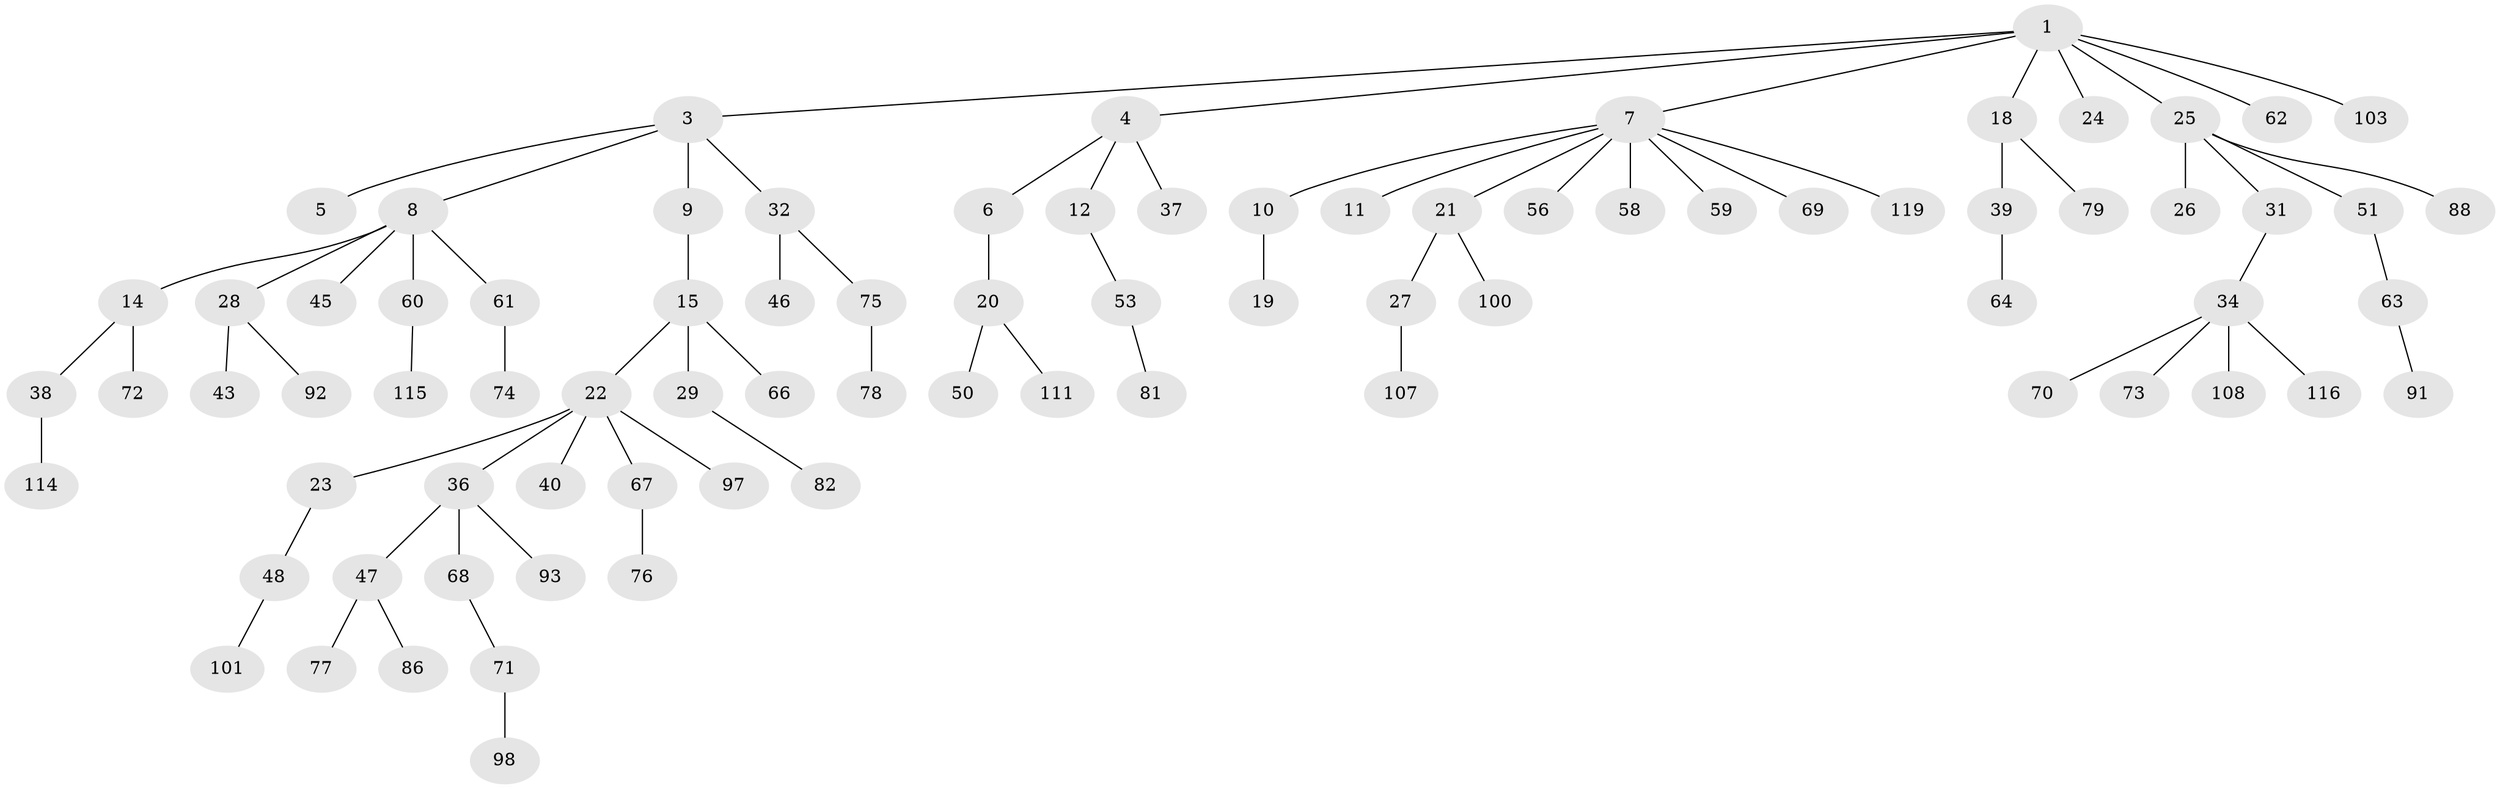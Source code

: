 // Generated by graph-tools (version 1.1) at 2025/52/02/27/25 19:52:12]
// undirected, 82 vertices, 81 edges
graph export_dot {
graph [start="1"]
  node [color=gray90,style=filled];
  1 [super="+2"];
  3 [super="+117"];
  4 [super="+85"];
  5 [super="+52"];
  6 [super="+16"];
  7 [super="+42"];
  8 [super="+13"];
  9 [super="+41"];
  10;
  11;
  12 [super="+55"];
  14;
  15 [super="+17"];
  18;
  19 [super="+120"];
  20 [super="+35"];
  21;
  22 [super="+83"];
  23;
  24 [super="+104"];
  25 [super="+87"];
  26;
  27 [super="+89"];
  28 [super="+30"];
  29;
  31 [super="+84"];
  32 [super="+33"];
  34 [super="+49"];
  36 [super="+44"];
  37 [super="+96"];
  38 [super="+106"];
  39;
  40;
  43 [super="+57"];
  45;
  46 [super="+80"];
  47 [super="+65"];
  48;
  50 [super="+102"];
  51;
  53 [super="+54"];
  56;
  58;
  59;
  60 [super="+90"];
  61;
  62;
  63;
  64 [super="+118"];
  66;
  67;
  68;
  69;
  70;
  71 [super="+109"];
  72;
  73;
  74 [super="+121"];
  75 [super="+112"];
  76 [super="+94"];
  77 [super="+113"];
  78;
  79 [super="+105"];
  81;
  82 [super="+110"];
  86;
  88 [super="+95"];
  91;
  92;
  93;
  97;
  98 [super="+99"];
  100;
  101;
  103;
  107;
  108;
  111;
  114;
  115;
  116;
  119;
  1 -- 7;
  1 -- 24;
  1 -- 25;
  1 -- 62;
  1 -- 103;
  1 -- 18;
  1 -- 3;
  1 -- 4;
  3 -- 5;
  3 -- 8;
  3 -- 9;
  3 -- 32;
  4 -- 6;
  4 -- 12;
  4 -- 37;
  6 -- 20;
  7 -- 10;
  7 -- 11;
  7 -- 21;
  7 -- 58;
  7 -- 119;
  7 -- 69;
  7 -- 56;
  7 -- 59;
  8 -- 28;
  8 -- 45;
  8 -- 60;
  8 -- 61;
  8 -- 14;
  9 -- 15;
  10 -- 19;
  12 -- 53;
  14 -- 38;
  14 -- 72;
  15 -- 22;
  15 -- 66;
  15 -- 29;
  18 -- 39;
  18 -- 79;
  20 -- 111;
  20 -- 50;
  21 -- 27;
  21 -- 100;
  22 -- 23;
  22 -- 36;
  22 -- 40;
  22 -- 67;
  22 -- 97;
  23 -- 48;
  25 -- 26;
  25 -- 31;
  25 -- 51;
  25 -- 88;
  27 -- 107;
  28 -- 43;
  28 -- 92;
  29 -- 82;
  31 -- 34;
  32 -- 46;
  32 -- 75;
  34 -- 73;
  34 -- 116;
  34 -- 108;
  34 -- 70;
  36 -- 47;
  36 -- 93;
  36 -- 68;
  38 -- 114;
  39 -- 64;
  47 -- 86;
  47 -- 77;
  48 -- 101;
  51 -- 63;
  53 -- 81;
  60 -- 115;
  61 -- 74;
  63 -- 91;
  67 -- 76;
  68 -- 71;
  71 -- 98;
  75 -- 78;
}
